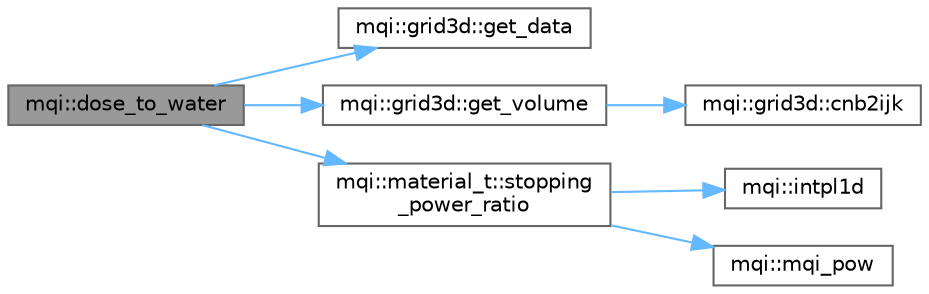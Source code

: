 digraph "mqi::dose_to_water"
{
 // LATEX_PDF_SIZE
  bgcolor="transparent";
  edge [fontname=Helvetica,fontsize=10,labelfontname=Helvetica,labelfontsize=10];
  node [fontname=Helvetica,fontsize=10,shape=box,height=0.2,width=0.4];
  rankdir="LR";
  Node1 [id="Node000001",label="mqi::dose_to_water",height=0.2,width=0.4,color="gray40", fillcolor="grey60", style="filled", fontcolor="black",tooltip="Calculates the dose-to-water for a given particle track."];
  Node1 -> Node2 [id="edge1_Node000001_Node000002",color="steelblue1",style="solid",tooltip=" "];
  Node2 [id="Node000002",label="mqi::grid3d::get_data",height=0.2,width=0.4,color="grey40", fillcolor="white", style="filled",URL="$classmqi_1_1grid3d.html#aba5c88c21de4944b3d8ca112225adf98",tooltip="Gets a pointer to the grid's internal data array."];
  Node1 -> Node3 [id="edge2_Node000001_Node000003",color="steelblue1",style="solid",tooltip=" "];
  Node3 [id="Node000003",label="mqi::grid3d::get_volume",height=0.2,width=0.4,color="grey40", fillcolor="white", style="filled",URL="$classmqi_1_1grid3d.html#a45a0d9383b3503ab8cfc06ffd948a6cc",tooltip="Calculates the volume of a voxel at a given 1D flattened index."];
  Node3 -> Node4 [id="edge3_Node000003_Node000004",color="steelblue1",style="solid",tooltip=" "];
  Node4 [id="Node000004",label="mqi::grid3d::cnb2ijk",height=0.2,width=0.4,color="grey40", fillcolor="white", style="filled",URL="$classmqi_1_1grid3d.html#af31edb87b7afcbc580d4cc66e1a951f4",tooltip="Converts a 1D flattened index back to a 3D index (i,j,k)."];
  Node1 -> Node5 [id="edge4_Node000001_Node000005",color="steelblue1",style="solid",tooltip=" "];
  Node5 [id="Node000005",label="mqi::material_t::stopping\l_power_ratio",height=0.2,width=0.4,color="grey40", fillcolor="white", style="filled",URL="$classmqi_1_1material__t.html#a7c3595f2fd822f213dee88a41af28e2b",tooltip="Calculates the stopping power ratio of the material relative to water."];
  Node5 -> Node6 [id="edge5_Node000005_Node000006",color="steelblue1",style="solid",tooltip=" "];
  Node6 [id="Node000006",label="mqi::intpl1d",height=0.2,width=0.4,color="grey40", fillcolor="white", style="filled",URL="$namespacemqi.html#a3056e4aa71c04575840237dbfe35b397",tooltip="Performs 1D linear interpolation."];
  Node5 -> Node7 [id="edge6_Node000005_Node000007",color="steelblue1",style="solid",tooltip=" "];
  Node7 [id="Node000007",label="mqi::mqi_pow",height=0.2,width=0.4,color="grey40", fillcolor="white", style="filled",URL="$namespacemqi.html#a3da16fe5ac4fb84d05d6d1620464667e",tooltip="Calculates a number raised to a power. Wrapper for pow or powf."];
}
